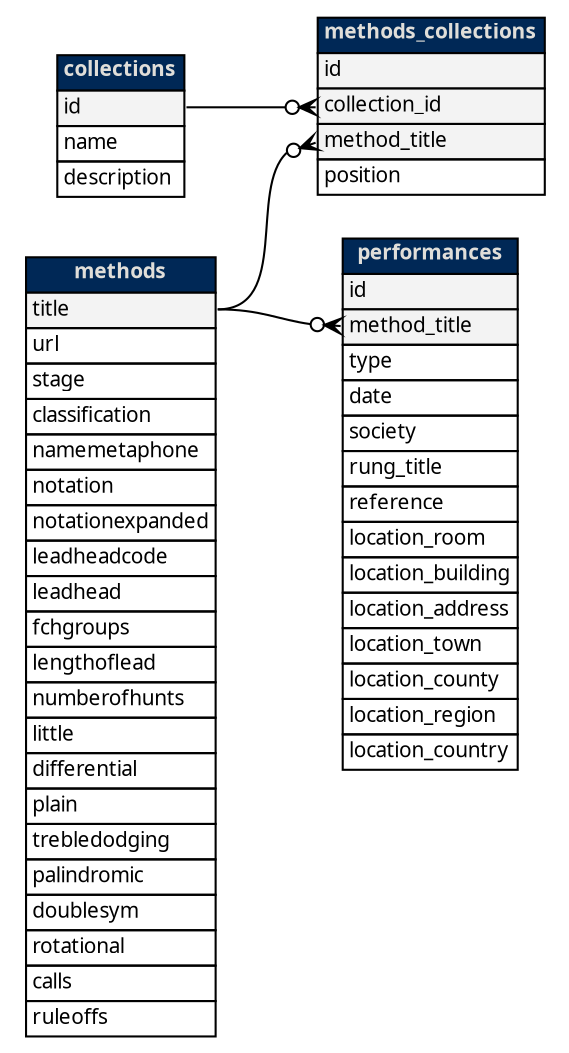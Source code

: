 // Generated by SchemaSpy, then modified
digraph "largeRelationshipsDiagram" {
  graph [
    rankdir="RL"
    bgcolor="#FFFFFF"
    labeljust="l"
    nodesep="0.18"
    ranksep="0.46"
    fontname="Lucida Sans,sans-serif"
    fontsize="10"
  ];
  node [
    fontname="Lucida Sans,sans-serif"
    fontsize="10"
    shape="plaintext"
  ];
  edge [
    arrowsize="0.8"
  ];
  "collections" [
    label=<
    <TABLE BORDER="0" CELLBORDER="1" CELLSPACING="0" BGCOLOR="#ffffff">
      <TR><TD COLSPAN="3" BGCOLOR="#002856" ALIGN="CENTER"><FONT COLOR="#E0DED9"><B>collections</B></FONT></TD></TR>
      <TR><TD PORT="id" COLSPAN="3" BGCOLOR="#F3F3F3" ALIGN="LEFT">id</TD></TR>
      <TR><TD PORT="name" COLSPAN="3" ALIGN="LEFT">name</TD></TR>
      <TR><TD PORT="description" COLSPAN="3" ALIGN="LEFT">description</TD></TR>
    </TABLE>>
    URL="tables/collections.html"
    tooltip="collections"
  ];
  "methods" [
    label=<
    <TABLE BORDER="0" CELLBORDER="1" CELLSPACING="0" BGCOLOR="#ffffff">
      <TR><TD COLSPAN="3" BGCOLOR="#002856" ALIGN="CENTER"><FONT COLOR="#E0DED9"><B>methods</B></FONT></TD></TR>
      <TR><TD PORT="title" COLSPAN="3" BGCOLOR="#F3F3F3" ALIGN="LEFT">title</TD></TR>
      <TR><TD PORT="url" COLSPAN="3" ALIGN="LEFT">url</TD></TR>
      <TR><TD PORT="stage" COLSPAN="3" ALIGN="LEFT">stage</TD></TR>
      <TR><TD PORT="classification" COLSPAN="3" ALIGN="LEFT">classification</TD></TR>
      <TR><TD PORT="namemetaphone" COLSPAN="3" ALIGN="LEFT">namemetaphone</TD></TR>
      <TR><TD PORT="notation" COLSPAN="3" ALIGN="LEFT">notation</TD></TR>
      <TR><TD PORT="notationexpanded" COLSPAN="3" ALIGN="LEFT">notationexpanded</TD></TR>
      <TR><TD PORT="leadheadcode" COLSPAN="3" ALIGN="LEFT">leadheadcode</TD></TR>
      <TR><TD PORT="leadhead" COLSPAN="3" ALIGN="LEFT">leadhead</TD></TR>
      <TR><TD PORT="fchgroups" COLSPAN="3" ALIGN="LEFT">fchgroups</TD></TR>
      <TR><TD PORT="lengthoflead" COLSPAN="3" ALIGN="LEFT">lengthoflead</TD></TR>
      <TR><TD PORT="numberofhunts" COLSPAN="3" ALIGN="LEFT">numberofhunts</TD></TR>
      <TR><TD PORT="little" COLSPAN="3" ALIGN="LEFT">little</TD></TR>
      <TR><TD PORT="differential" COLSPAN="3" ALIGN="LEFT">differential</TD></TR>
      <TR><TD PORT="plain" COLSPAN="3" ALIGN="LEFT">plain</TD></TR>
      <TR><TD PORT="trebledodging" COLSPAN="3" ALIGN="LEFT">trebledodging</TD></TR>
      <TR><TD PORT="palindromic" COLSPAN="3" ALIGN="LEFT">palindromic</TD></TR>
      <TR><TD PORT="doublesym" COLSPAN="3" ALIGN="LEFT">doublesym</TD></TR>
      <TR><TD PORT="rotational" COLSPAN="3" ALIGN="LEFT">rotational</TD></TR>
      <TR><TD PORT="calls" COLSPAN="3" ALIGN="LEFT">calls</TD></TR>
      <TR><TD PORT="ruleoffs" COLSPAN="3" ALIGN="LEFT">ruleoffs</TD></TR>
    </TABLE>>
    URL="tables/methods.html"
    tooltip="methods"
  ];
  "methods_collections" [
    label=<
    <TABLE BORDER="0" CELLBORDER="1" CELLSPACING="0" BGCOLOR="#ffffff">
      <TR><TD COLSPAN="3" BGCOLOR="#002856" ALIGN="CENTER"><FONT COLOR="#E0DED9"><B>methods_collections</B></FONT></TD></TR>
      <TR><TD PORT="id" COLSPAN="3" BGCOLOR="#F3F3F3" ALIGN="LEFT">id</TD></TR>
      <TR><TD PORT="collection_id" COLSPAN="3" BGCOLOR="#F3F3F3" ALIGN="LEFT">collection_id</TD></TR>
      <TR><TD PORT="method_title" COLSPAN="3" BGCOLOR="#F3F3F3" ALIGN="LEFT">method_title</TD></TR>
      <TR><TD PORT="position" COLSPAN="3" ALIGN="LEFT">position</TD></TR>
    </TABLE>>
    URL="tables/methods_collections.html"
    tooltip="methods_collections"
  ];
  "performances" [
    label=<
    <TABLE BORDER="0" CELLBORDER="1" CELLSPACING="0" BGCOLOR="#ffffff">
      <TR><TD COLSPAN="3" BGCOLOR="#002856" ALIGN="CENTER"><FONT COLOR="#E0DED9"><B>performances</B></FONT></TD></TR>
      <TR><TD PORT="id" COLSPAN="3" BGCOLOR="#F3F3F3" ALIGN="LEFT">id</TD></TR>
      <TR><TD PORT="method_title" COLSPAN="3" BGCOLOR="#F3F3F3" ALIGN="LEFT">method_title</TD></TR>
      <TR><TD PORT="type" COLSPAN="3" ALIGN="LEFT">type</TD></TR>
      <TR><TD PORT="date" COLSPAN="3" ALIGN="LEFT">date</TD></TR>
      <TR><TD PORT="society" COLSPAN="3" ALIGN="LEFT">society</TD></TR>
      <TR><TD PORT="rung_title" COLSPAN="3" ALIGN="LEFT">rung_title</TD></TR>
      <TR><TD PORT="reference" COLSPAN="3" ALIGN="LEFT">reference</TD></TR>
      <TR><TD PORT="location_room" COLSPAN="3" ALIGN="LEFT">location_room</TD></TR>
      <TR><TD PORT="location_building" COLSPAN="3" ALIGN="LEFT">location_building</TD></TR>
      <TR><TD PORT="location_address" COLSPAN="3" ALIGN="LEFT">location_address</TD></TR>
      <TR><TD PORT="location_town" COLSPAN="3" ALIGN="LEFT">location_town</TD></TR>
      <TR><TD PORT="location_county" COLSPAN="3" ALIGN="LEFT">location_county</TD></TR>
      <TR><TD PORT="location_region" COLSPAN="3" ALIGN="LEFT">location_region</TD></TR>
      <TR><TD PORT="location_country" COLSPAN="3" ALIGN="LEFT">location_country</TD></TR>
    </TABLE>>
    URL="tables/performances.html"
    tooltip="performances"
  ];
  "methods_collections":"collection_id":w -> "collections":"id":e [arrowhead=none dir=back arrowtail=crowodot];
  "methods_collections":"method_title":w -> "methods":"title":e [arrowhead=none dir=back arrowtail=crowodot];
  "performances":"method_title":w -> "methods":"title":e [arrowhead=none dir=back arrowtail=crowodot];
}
